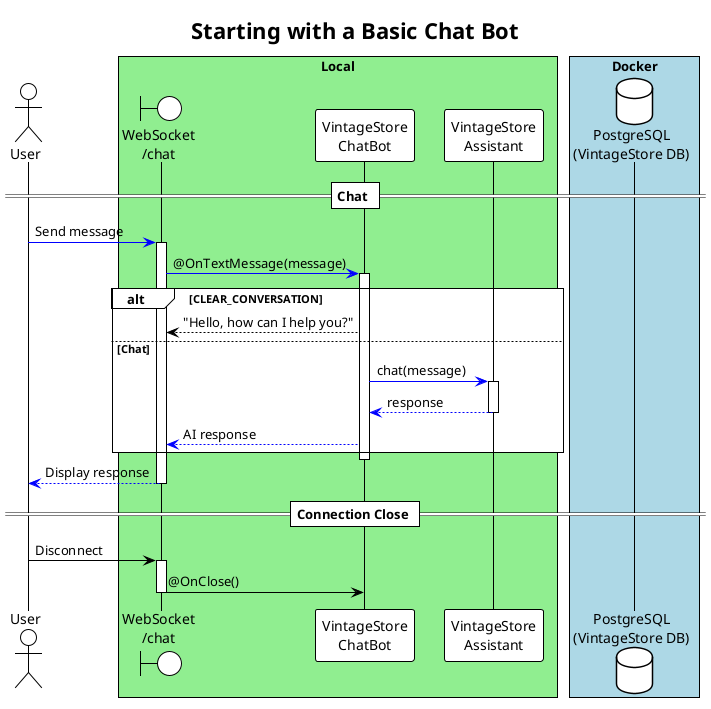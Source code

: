 @startuml
!theme plain
title Starting with a Basic Chat Bot

actor User
box "Local" #LightGreen
boundary "WebSocket\n/chat" as WS
participant "VintageStore\nChatBot" as ChatBot
participant "VintageStore\nAssistant" as Assistant
end box
box "Docker" #LightBlue
database "PostgreSQL\n(VintageStore DB)" as PostgreSQL
end box

== Chat ==
User -[#blue]> WS: Send message
activate WS
WS -[#blue]> ChatBot: @OnTextMessage(message)
activate ChatBot

alt CLEAR_CONVERSATION
    ChatBot --> WS: "Hello, how can I help you?"
else Chat
    ChatBot -[#blue]> Assistant: chat(message)
    activate Assistant

        Assistant -[#blue]-> ChatBot: response

    deactivate Assistant

    ChatBot -[#blue]-> WS: AI response
end
deactivate ChatBot

WS -[#blue]-> User: Display response
deactivate WS

== Connection Close ==
User -> WS: Disconnect
activate WS
WS -> ChatBot: @OnClose()
deactivate WS

@enduml
